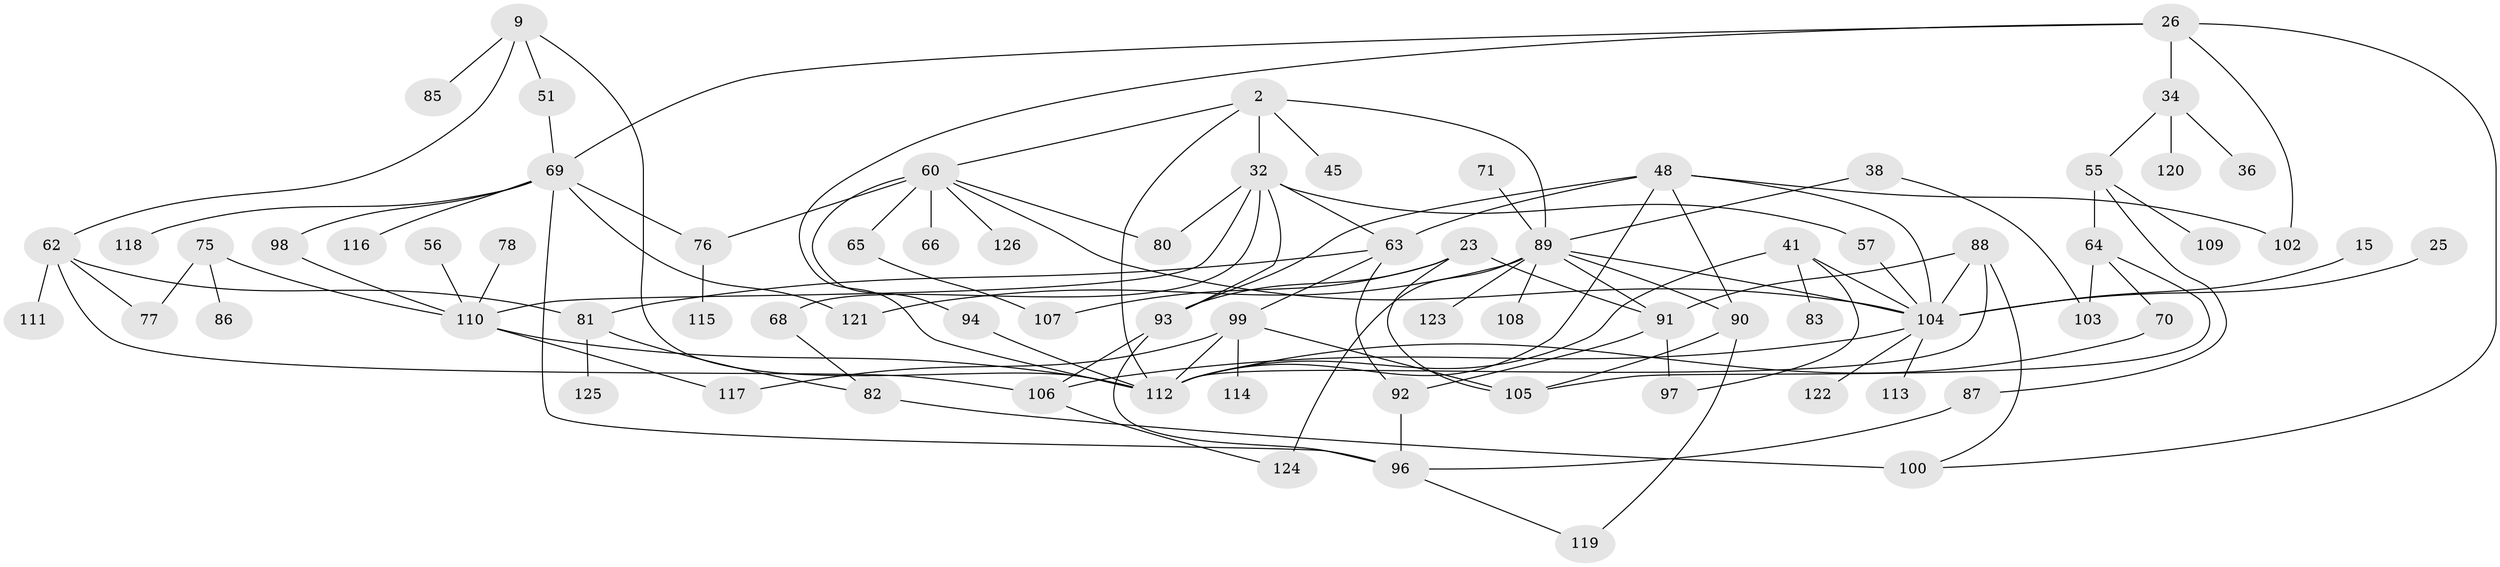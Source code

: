 // original degree distribution, {5: 0.10317460317460317, 6: 0.03968253968253968, 4: 0.1746031746031746, 3: 0.1349206349206349, 8: 0.007936507936507936, 1: 0.24603174603174602, 2: 0.2857142857142857, 7: 0.007936507936507936}
// Generated by graph-tools (version 1.1) at 2025/45/03/04/25 21:45:47]
// undirected, 75 vertices, 114 edges
graph export_dot {
graph [start="1"]
  node [color=gray90,style=filled];
  2;
  9;
  15;
  23;
  25;
  26 [super="+11"];
  32 [super="+14"];
  34;
  36;
  38;
  41;
  45;
  48 [super="+7+16"];
  51;
  55;
  56;
  57;
  60 [super="+58+18+10"];
  62;
  63 [super="+20+29"];
  64;
  65;
  66;
  68;
  69 [super="+53"];
  70;
  71;
  75;
  76 [super="+42"];
  77;
  78;
  80;
  81;
  82;
  83;
  85;
  86;
  87;
  88 [super="+84"];
  89 [super="+52"];
  90;
  91 [super="+61"];
  92 [super="+39"];
  93 [super="+74"];
  94;
  96 [super="+44"];
  97;
  98;
  99;
  100 [super="+95"];
  102 [super="+79"];
  103;
  104 [super="+8+17+21+37"];
  105;
  106 [super="+101"];
  107;
  108;
  109;
  110 [super="+72"];
  111;
  112 [super="+43+73"];
  113;
  114;
  115;
  116;
  117;
  118;
  119;
  120;
  121;
  122;
  123;
  124;
  125;
  126;
  2 -- 32 [weight=2];
  2 -- 45;
  2 -- 60;
  2 -- 89;
  2 -- 112;
  9 -- 51;
  9 -- 62;
  9 -- 85;
  9 -- 112;
  15 -- 104;
  23 -- 105;
  23 -- 107;
  23 -- 93;
  23 -- 91;
  25 -- 104;
  26 -- 100;
  26 -- 34;
  26 -- 69;
  26 -- 112;
  26 -- 102;
  32 -- 57;
  32 -- 68;
  32 -- 80;
  32 -- 110;
  32 -- 63;
  32 -- 93;
  34 -- 36;
  34 -- 55;
  34 -- 120;
  38 -- 103;
  38 -- 89;
  41 -- 83;
  41 -- 97;
  41 -- 104;
  41 -- 112;
  48 -- 90;
  48 -- 104 [weight=2];
  48 -- 63;
  48 -- 112 [weight=2];
  48 -- 93;
  48 -- 102;
  51 -- 69;
  55 -- 64;
  55 -- 109;
  55 -- 87;
  56 -- 110;
  57 -- 104;
  60 -- 66;
  60 -- 80;
  60 -- 76 [weight=4];
  60 -- 65;
  60 -- 104 [weight=3];
  60 -- 126;
  60 -- 94;
  62 -- 111;
  62 -- 81;
  62 -- 77;
  62 -- 106;
  63 -- 81;
  63 -- 99;
  63 -- 92;
  64 -- 70;
  64 -- 103;
  64 -- 105;
  65 -- 107;
  68 -- 82;
  69 -- 98;
  69 -- 121;
  69 -- 116;
  69 -- 118;
  69 -- 76;
  69 -- 96;
  70 -- 112;
  71 -- 89;
  75 -- 77;
  75 -- 86;
  75 -- 110;
  76 -- 115;
  78 -- 110;
  81 -- 82;
  81 -- 125;
  82 -- 100 [weight=2];
  87 -- 96;
  88 -- 100;
  88 -- 104 [weight=2];
  88 -- 112;
  88 -- 91;
  89 -- 104;
  89 -- 108;
  89 -- 121;
  89 -- 90;
  89 -- 123;
  89 -- 124;
  89 -- 91;
  90 -- 119;
  90 -- 105;
  91 -- 97;
  91 -- 92;
  92 -- 96;
  93 -- 96;
  93 -- 106;
  94 -- 112;
  96 -- 119;
  98 -- 110;
  99 -- 114;
  99 -- 117;
  99 -- 105;
  99 -- 112;
  104 -- 122;
  104 -- 113;
  104 -- 106;
  106 -- 124;
  110 -- 112 [weight=2];
  110 -- 117;
}
